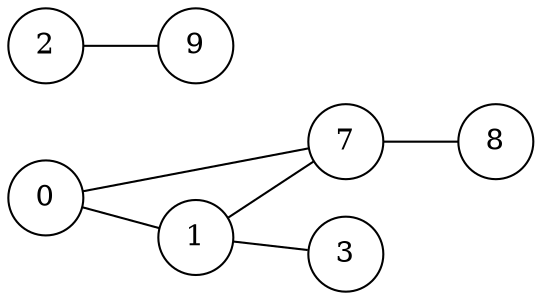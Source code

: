 graph unix {
	graph [ dpi = 300 ];
	node [shape=circle];
	size="6,6";
	rankdir="LR";

	0 -- 1
	0 -- 7
	1 -- 3
	1 -- 7
	2 -- 9
	7 -- 8
}
